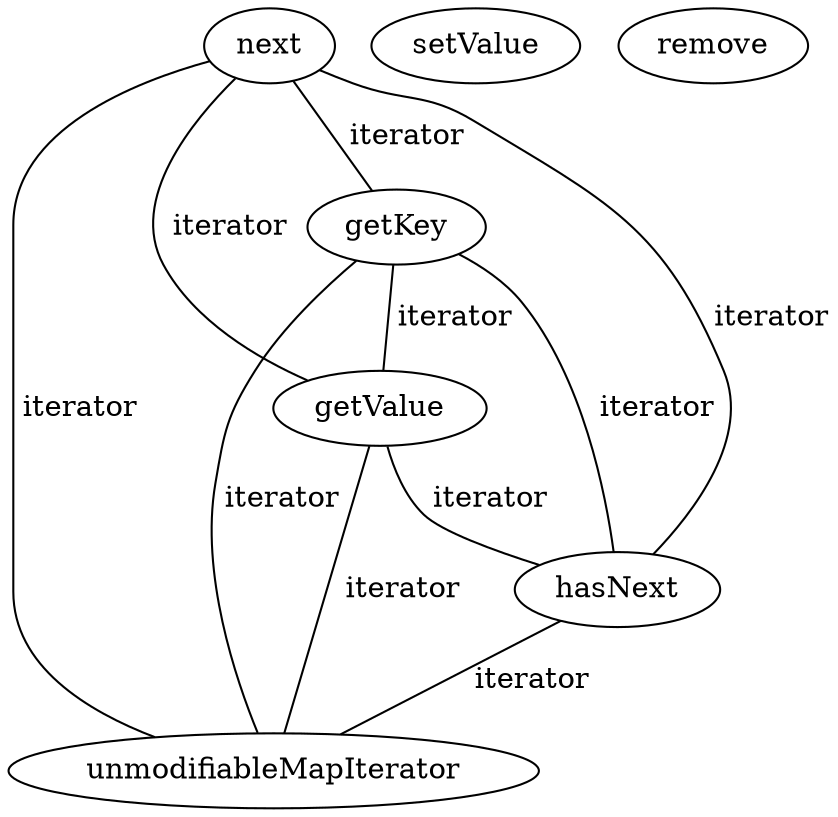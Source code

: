 digraph G {
next;
getKey;
getValue;
setValue;
hasNext;
unmodifiableMapIterator;
remove;
next -> getKey [label=" iterator", dir=none];
next -> getValue [label=" iterator", dir=none];
next -> hasNext [label=" iterator", dir=none];
next -> unmodifiableMapIterator [label=" iterator", dir=none];
getKey -> getValue [label=" iterator", dir=none];
getKey -> hasNext [label=" iterator", dir=none];
getKey -> unmodifiableMapIterator [label=" iterator", dir=none];
getValue -> hasNext [label=" iterator", dir=none];
getValue -> unmodifiableMapIterator [label=" iterator", dir=none];
hasNext -> unmodifiableMapIterator [label=" iterator", dir=none];
}